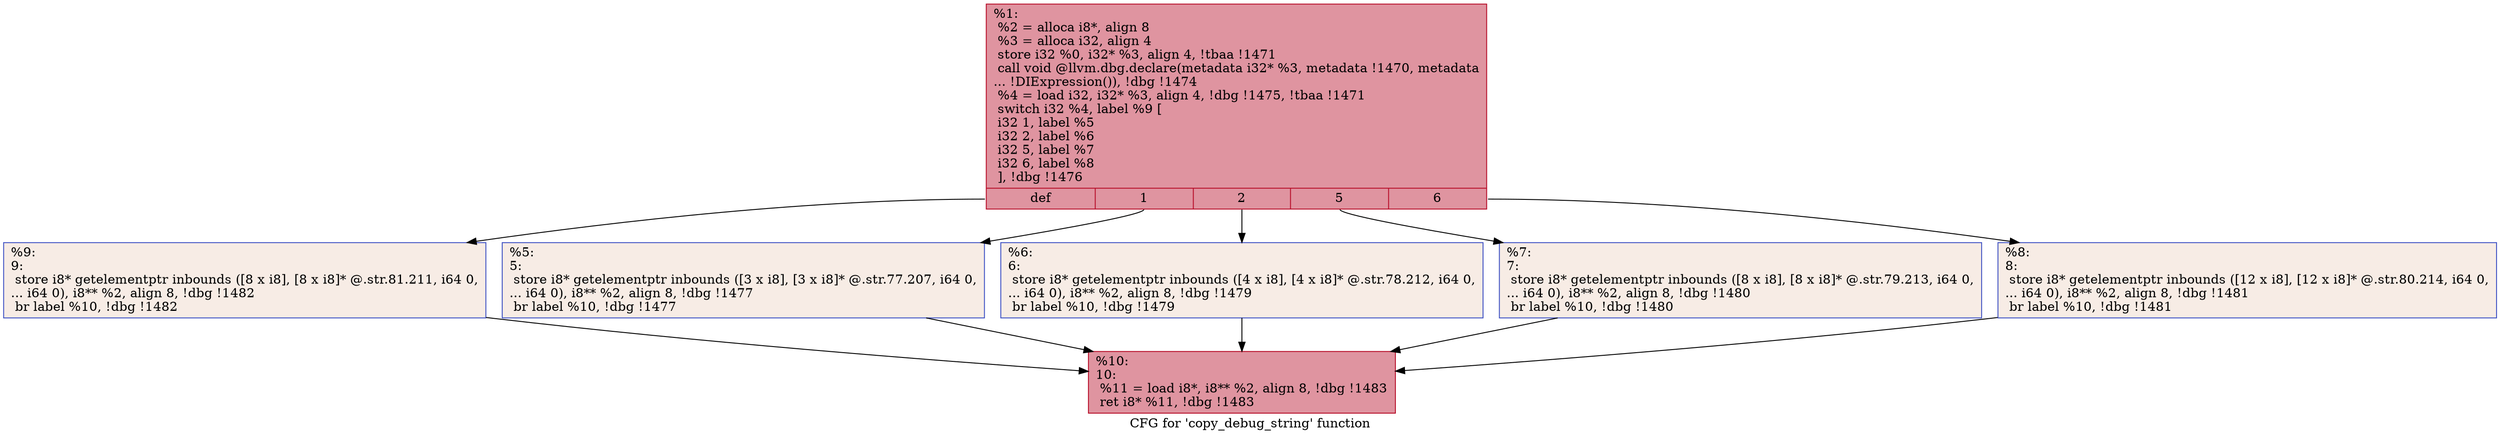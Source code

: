 digraph "CFG for 'copy_debug_string' function" {
	label="CFG for 'copy_debug_string' function";

	Node0xed7100 [shape=record,color="#b70d28ff", style=filled, fillcolor="#b70d2870",label="{%1:\l  %2 = alloca i8*, align 8\l  %3 = alloca i32, align 4\l  store i32 %0, i32* %3, align 4, !tbaa !1471\l  call void @llvm.dbg.declare(metadata i32* %3, metadata !1470, metadata\l... !DIExpression()), !dbg !1474\l  %4 = load i32, i32* %3, align 4, !dbg !1475, !tbaa !1471\l  switch i32 %4, label %9 [\l    i32 1, label %5\l    i32 2, label %6\l    i32 5, label %7\l    i32 6, label %8\l  ], !dbg !1476\l|{<s0>def|<s1>1|<s2>2|<s3>5|<s4>6}}"];
	Node0xed7100:s0 -> Node0xed7390;
	Node0xed7100:s1 -> Node0xed7250;
	Node0xed7100:s2 -> Node0xed72a0;
	Node0xed7100:s3 -> Node0xed72f0;
	Node0xed7100:s4 -> Node0xed7340;
	Node0xed7250 [shape=record,color="#3d50c3ff", style=filled, fillcolor="#ecd3c570",label="{%5:\l5:                                                \l  store i8* getelementptr inbounds ([3 x i8], [3 x i8]* @.str.77.207, i64 0,\l... i64 0), i8** %2, align 8, !dbg !1477\l  br label %10, !dbg !1477\l}"];
	Node0xed7250 -> Node0xed73e0;
	Node0xed72a0 [shape=record,color="#3d50c3ff", style=filled, fillcolor="#ecd3c570",label="{%6:\l6:                                                \l  store i8* getelementptr inbounds ([4 x i8], [4 x i8]* @.str.78.212, i64 0,\l... i64 0), i8** %2, align 8, !dbg !1479\l  br label %10, !dbg !1479\l}"];
	Node0xed72a0 -> Node0xed73e0;
	Node0xed72f0 [shape=record,color="#3d50c3ff", style=filled, fillcolor="#ecd3c570",label="{%7:\l7:                                                \l  store i8* getelementptr inbounds ([8 x i8], [8 x i8]* @.str.79.213, i64 0,\l... i64 0), i8** %2, align 8, !dbg !1480\l  br label %10, !dbg !1480\l}"];
	Node0xed72f0 -> Node0xed73e0;
	Node0xed7340 [shape=record,color="#3d50c3ff", style=filled, fillcolor="#ecd3c570",label="{%8:\l8:                                                \l  store i8* getelementptr inbounds ([12 x i8], [12 x i8]* @.str.80.214, i64 0,\l... i64 0), i8** %2, align 8, !dbg !1481\l  br label %10, !dbg !1481\l}"];
	Node0xed7340 -> Node0xed73e0;
	Node0xed7390 [shape=record,color="#3d50c3ff", style=filled, fillcolor="#ecd3c570",label="{%9:\l9:                                                \l  store i8* getelementptr inbounds ([8 x i8], [8 x i8]* @.str.81.211, i64 0,\l... i64 0), i8** %2, align 8, !dbg !1482\l  br label %10, !dbg !1482\l}"];
	Node0xed7390 -> Node0xed73e0;
	Node0xed73e0 [shape=record,color="#b70d28ff", style=filled, fillcolor="#b70d2870",label="{%10:\l10:                                               \l  %11 = load i8*, i8** %2, align 8, !dbg !1483\l  ret i8* %11, !dbg !1483\l}"];
}
